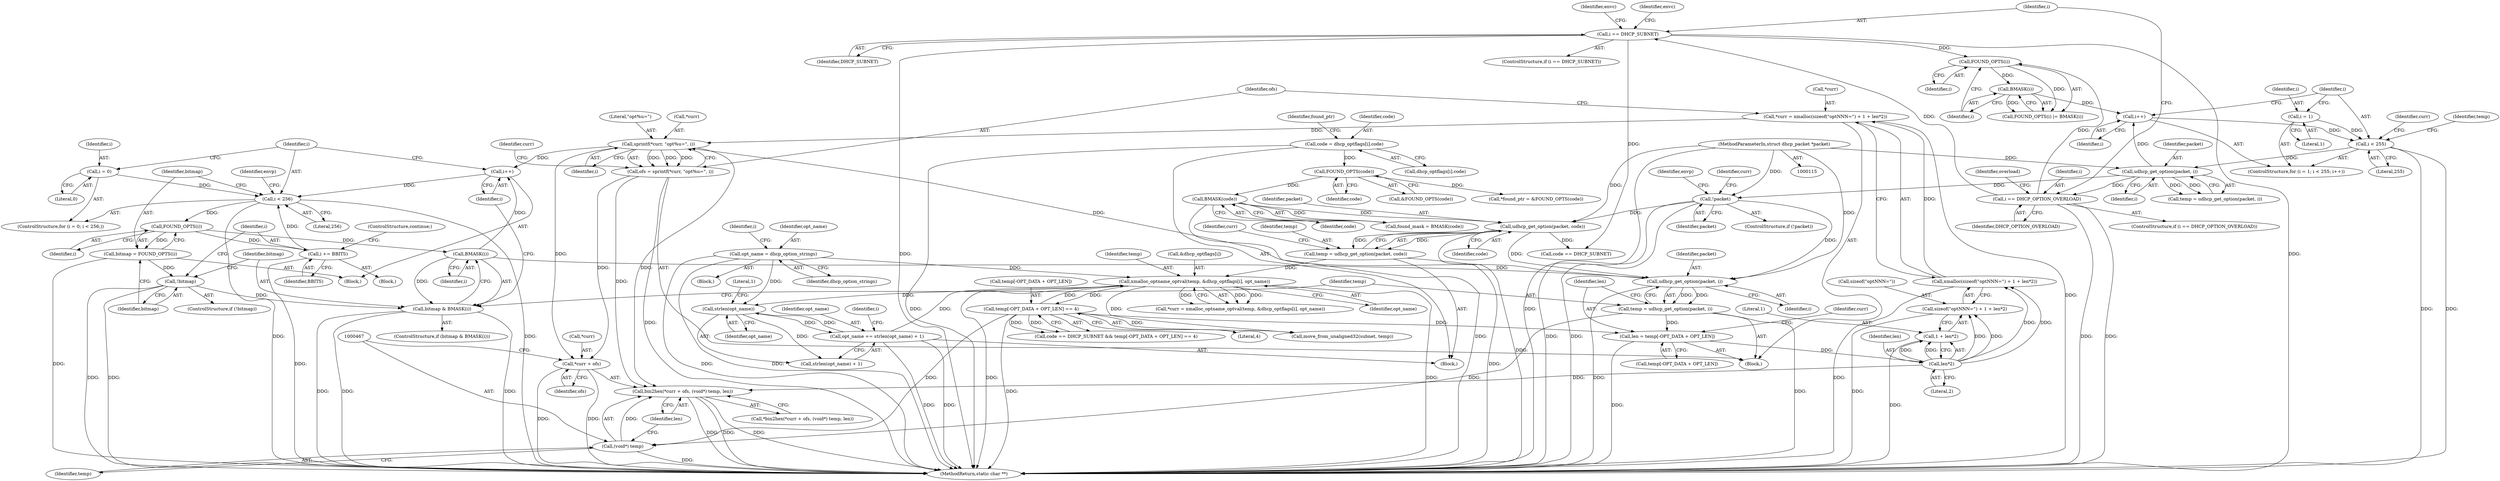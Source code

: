 digraph "0_busybox_74d9f1ba37010face4bd1449df4d60dd84450b06_0@API" {
"1000440" [label="(Call,*curr = xmalloc(sizeof(\"optNNN=\") + 1 + len*2))"];
"1000443" [label="(Call,xmalloc(sizeof(\"optNNN=\") + 1 + len*2))"];
"1000449" [label="(Call,len*2)"];
"1000432" [label="(Call,len = temp[-OPT_DATA + OPT_LEN])"];
"1000427" [label="(Call,temp = udhcp_get_option(packet, i))"];
"1000429" [label="(Call,udhcp_get_option(packet, i))"];
"1000343" [label="(Call,udhcp_get_option(packet, code))"];
"1000204" [label="(Call,!packet)"];
"1000152" [label="(Call,udhcp_get_option(packet, i))"];
"1000116" [label="(MethodParameterIn,struct dhcp_packet *packet)"];
"1000144" [label="(Call,i < 255)"];
"1000141" [label="(Call,i = 1)"];
"1000147" [label="(Call,i++)"];
"1000178" [label="(Call,BMASK(i))"];
"1000176" [label="(Call,FOUND_OPTS(i))"];
"1000168" [label="(Call,i == DHCP_SUBNET)"];
"1000159" [label="(Call,i == DHCP_OPTION_OVERLOAD)"];
"1000328" [label="(Call,BMASK(code))"];
"1000323" [label="(Call,FOUND_OPTS(code))"];
"1000312" [label="(Call,code = dhcp_optflags[i].code)"];
"1000422" [label="(Call,BMASK(i))"];
"1000409" [label="(Call,FOUND_OPTS(i))"];
"1000402" [label="(Call,i < 256)"];
"1000475" [label="(Call,i++)"];
"1000454" [label="(Call,sprintf(*curr, \"opt%u=\", i))"];
"1000440" [label="(Call,*curr = xmalloc(sizeof(\"optNNN=\") + 1 + len*2))"];
"1000399" [label="(Call,i = 0)"];
"1000415" [label="(Call,i += BBITS)"];
"1000365" [label="(Call,temp[-OPT_DATA + OPT_LEN] == 4)"];
"1000349" [label="(Call,xmalloc_optname_optval(temp, &dhcp_optflags[i], opt_name))"];
"1000341" [label="(Call,temp = udhcp_get_option(packet, code))"];
"1000301" [label="(Call,opt_name = dhcp_option_strings)"];
"1000390" [label="(Call,opt_name += strlen(opt_name) + 1)"];
"1000393" [label="(Call,strlen(opt_name))"];
"1000452" [label="(Call,ofs = sprintf(*curr, \"opt%u=\", i))"];
"1000461" [label="(Call,bin2hex(*curr + ofs, (void*) temp, len))"];
"1000462" [label="(Call,*curr + ofs)"];
"1000407" [label="(Call,bitmap = FOUND_OPTS(i))"];
"1000412" [label="(Call,!bitmap)"];
"1000420" [label="(Call,bitmap & BMASK(i))"];
"1000444" [label="(Call,sizeof(\"optNNN=\") + 1 + len*2)"];
"1000447" [label="(Call,1 + len*2)"];
"1000466" [label="(Call,(void*) temp)"];
"1000146" [label="(Literal,255)"];
"1000145" [label="(Identifier,i)"];
"1000460" [label="(Call,*bin2hex(*curr + ofs, (void*) temp, len))"];
"1000417" [label="(Identifier,BBITS)"];
"1000413" [label="(Identifier,bitmap)"];
"1000419" [label="(ControlStructure,if (bitmap & BMASK(i)))"];
"1000170" [label="(Identifier,DHCP_SUBNET)"];
"1000422" [label="(Call,BMASK(i))"];
"1000150" [label="(Call,temp = udhcp_get_option(packet, i))"];
"1000416" [label="(Identifier,i)"];
"1000163" [label="(Identifier,overload)"];
"1000346" [label="(Call,*curr = xmalloc_optname_optval(temp, &dhcp_optflags[i], opt_name))"];
"1000181" [label="(Identifier,curr)"];
"1000116" [label="(MethodParameterIn,struct dhcp_packet *packet)"];
"1000428" [label="(Identifier,temp)"];
"1000420" [label="(Call,bitmap & BMASK(i))"];
"1000159" [label="(Call,i == DHCP_OPTION_OVERLOAD)"];
"1000403" [label="(Identifier,i)"];
"1000410" [label="(Identifier,i)"];
"1000343" [label="(Call,udhcp_get_option(packet, code))"];
"1000362" [label="(Call,code == DHCP_SUBNET)"];
"1000465" [label="(Identifier,ofs)"];
"1000158" [label="(ControlStructure,if (i == DHCP_OPTION_OVERLOAD))"];
"1000341" [label="(Call,temp = udhcp_get_option(packet, code))"];
"1000351" [label="(Call,&dhcp_optflags[i])"];
"1000447" [label="(Call,1 + len*2)"];
"1000442" [label="(Identifier,curr)"];
"1000458" [label="(Identifier,i)"];
"1000453" [label="(Identifier,ofs)"];
"1000207" [label="(Identifier,envp)"];
"1000179" [label="(Identifier,i)"];
"1000205" [label="(Identifier,packet)"];
"1000431" [label="(Identifier,i)"];
"1000154" [label="(Identifier,i)"];
"1000407" [label="(Call,bitmap = FOUND_OPTS(i))"];
"1000404" [label="(Literal,256)"];
"1000421" [label="(Identifier,bitmap)"];
"1000418" [label="(ControlStructure,continue;)"];
"1000455" [label="(Call,*curr)"];
"1000326" [label="(Call,found_mask = BMASK(code))"];
"1000398" [label="(ControlStructure,for (i = 0; i < 256;))"];
"1000322" [label="(Call,&FOUND_OPTS(code))"];
"1000462" [label="(Call,*curr + ofs)"];
"1000393" [label="(Call,strlen(opt_name))"];
"1000423" [label="(Identifier,i)"];
"1000445" [label="(Call,sizeof(\"optNNN=\"))"];
"1000175" [label="(Call,FOUND_OPTS(i) |= BMASK(i))"];
"1000355" [label="(Identifier,opt_name)"];
"1000168" [label="(Call,i == DHCP_SUBNET)"];
"1000305" [label="(Identifier,i)"];
"1000451" [label="(Literal,2)"];
"1000147" [label="(Call,i++)"];
"1000476" [label="(Identifier,i)"];
"1000412" [label="(Call,!bitmap)"];
"1000457" [label="(Literal,\"opt%u=\")"];
"1000415" [label="(Call,i += BBITS)"];
"1000312" [label="(Call,code = dhcp_optflags[i].code)"];
"1000411" [label="(ControlStructure,if (!bitmap))"];
"1000394" [label="(Identifier,opt_name)"];
"1000402" [label="(Call,i < 256)"];
"1000450" [label="(Identifier,len)"];
"1000349" [label="(Call,xmalloc_optname_optval(temp, &dhcp_optflags[i], opt_name))"];
"1000153" [label="(Identifier,packet)"];
"1000461" [label="(Call,bin2hex(*curr + ofs, (void*) temp, len))"];
"1000429" [label="(Call,udhcp_get_option(packet, i))"];
"1000210" [label="(Identifier,curr)"];
"1000427" [label="(Call,temp = udhcp_get_option(packet, i))"];
"1000469" [label="(Identifier,len)"];
"1000414" [label="(Block,)"];
"1000302" [label="(Identifier,opt_name)"];
"1000172" [label="(Identifier,envc)"];
"1000344" [label="(Identifier,packet)"];
"1000140" [label="(ControlStructure,for (i = 1; i < 255; i++))"];
"1000372" [label="(Literal,4)"];
"1000161" [label="(Identifier,DHCP_OPTION_OVERLOAD)"];
"1000350" [label="(Identifier,temp)"];
"1000400" [label="(Identifier,i)"];
"1000303" [label="(Identifier,dhcp_option_strings)"];
"1000342" [label="(Identifier,temp)"];
"1000408" [label="(Identifier,bitmap)"];
"1000204" [label="(Call,!packet)"];
"1000144" [label="(Call,i < 255)"];
"1000143" [label="(Literal,1)"];
"1000177" [label="(Identifier,i)"];
"1000399" [label="(Call,i = 0)"];
"1000167" [label="(ControlStructure,if (i == DHCP_SUBNET))"];
"1000395" [label="(Literal,1)"];
"1000314" [label="(Call,dhcp_optflags[i].code)"];
"1000174" [label="(Identifier,envc)"];
"1000324" [label="(Identifier,code)"];
"1000463" [label="(Call,*curr)"];
"1000452" [label="(Call,ofs = sprintf(*curr, \"opt%u=\", i))"];
"1000432" [label="(Call,len = temp[-OPT_DATA + OPT_LEN])"];
"1000466" [label="(Call,(void*) temp)"];
"1000397" [label="(Identifier,i)"];
"1000323" [label="(Call,FOUND_OPTS(code))"];
"1000365" [label="(Call,temp[-OPT_DATA + OPT_LEN] == 4)"];
"1000151" [label="(Identifier,temp)"];
"1000141" [label="(Call,i = 1)"];
"1000479" [label="(MethodReturn,static char **)"];
"1000313" [label="(Identifier,code)"];
"1000361" [label="(Call,code == DHCP_SUBNET && temp[-OPT_DATA + OPT_LEN] == 4)"];
"1000160" [label="(Identifier,i)"];
"1000366" [label="(Call,temp[-OPT_DATA + OPT_LEN])"];
"1000203" [label="(ControlStructure,if (!packet))"];
"1000142" [label="(Identifier,i)"];
"1000348" [label="(Identifier,curr)"];
"1000329" [label="(Identifier,code)"];
"1000444" [label="(Call,sizeof(\"optNNN=\") + 1 + len*2)"];
"1000320" [label="(Call,*found_ptr = &FOUND_OPTS(code))"];
"1000434" [label="(Call,temp[-OPT_DATA + OPT_LEN])"];
"1000176" [label="(Call,FOUND_OPTS(i))"];
"1000152" [label="(Call,udhcp_get_option(packet, i))"];
"1000391" [label="(Identifier,opt_name)"];
"1000321" [label="(Identifier,found_ptr)"];
"1000424" [label="(Block,)"];
"1000148" [label="(Identifier,i)"];
"1000401" [label="(Literal,0)"];
"1000117" [label="(Block,)"];
"1000478" [label="(Identifier,envp)"];
"1000178" [label="(Call,BMASK(i))"];
"1000405" [label="(Block,)"];
"1000449" [label="(Call,len*2)"];
"1000433" [label="(Identifier,len)"];
"1000454" [label="(Call,sprintf(*curr, \"opt%u=\", i))"];
"1000390" [label="(Call,opt_name += strlen(opt_name) + 1)"];
"1000441" [label="(Call,*curr)"];
"1000375" [label="(Call,move_from_unaligned32(subnet, temp))"];
"1000328" [label="(Call,BMASK(code))"];
"1000468" [label="(Identifier,temp)"];
"1000169" [label="(Identifier,i)"];
"1000301" [label="(Call,opt_name = dhcp_option_strings)"];
"1000464" [label="(Identifier,curr)"];
"1000430" [label="(Identifier,packet)"];
"1000475" [label="(Call,i++)"];
"1000310" [label="(Block,)"];
"1000443" [label="(Call,xmalloc(sizeof(\"optNNN=\") + 1 + len*2))"];
"1000409" [label="(Call,FOUND_OPTS(i))"];
"1000345" [label="(Identifier,code)"];
"1000392" [label="(Call,strlen(opt_name) + 1)"];
"1000448" [label="(Literal,1)"];
"1000440" [label="(Call,*curr = xmalloc(sizeof(\"optNNN=\") + 1 + len*2))"];
"1000440" -> "1000424"  [label="AST: "];
"1000440" -> "1000443"  [label="CFG: "];
"1000441" -> "1000440"  [label="AST: "];
"1000443" -> "1000440"  [label="AST: "];
"1000453" -> "1000440"  [label="CFG: "];
"1000440" -> "1000479"  [label="DDG: "];
"1000443" -> "1000440"  [label="DDG: "];
"1000440" -> "1000454"  [label="DDG: "];
"1000443" -> "1000444"  [label="CFG: "];
"1000444" -> "1000443"  [label="AST: "];
"1000443" -> "1000479"  [label="DDG: "];
"1000449" -> "1000443"  [label="DDG: "];
"1000449" -> "1000443"  [label="DDG: "];
"1000449" -> "1000447"  [label="AST: "];
"1000449" -> "1000451"  [label="CFG: "];
"1000450" -> "1000449"  [label="AST: "];
"1000451" -> "1000449"  [label="AST: "];
"1000447" -> "1000449"  [label="CFG: "];
"1000449" -> "1000444"  [label="DDG: "];
"1000449" -> "1000444"  [label="DDG: "];
"1000449" -> "1000447"  [label="DDG: "];
"1000449" -> "1000447"  [label="DDG: "];
"1000432" -> "1000449"  [label="DDG: "];
"1000449" -> "1000461"  [label="DDG: "];
"1000432" -> "1000424"  [label="AST: "];
"1000432" -> "1000434"  [label="CFG: "];
"1000433" -> "1000432"  [label="AST: "];
"1000434" -> "1000432"  [label="AST: "];
"1000442" -> "1000432"  [label="CFG: "];
"1000432" -> "1000479"  [label="DDG: "];
"1000427" -> "1000432"  [label="DDG: "];
"1000365" -> "1000432"  [label="DDG: "];
"1000427" -> "1000424"  [label="AST: "];
"1000427" -> "1000429"  [label="CFG: "];
"1000428" -> "1000427"  [label="AST: "];
"1000429" -> "1000427"  [label="AST: "];
"1000433" -> "1000427"  [label="CFG: "];
"1000427" -> "1000479"  [label="DDG: "];
"1000429" -> "1000427"  [label="DDG: "];
"1000429" -> "1000427"  [label="DDG: "];
"1000427" -> "1000466"  [label="DDG: "];
"1000429" -> "1000431"  [label="CFG: "];
"1000430" -> "1000429"  [label="AST: "];
"1000431" -> "1000429"  [label="AST: "];
"1000429" -> "1000479"  [label="DDG: "];
"1000343" -> "1000429"  [label="DDG: "];
"1000204" -> "1000429"  [label="DDG: "];
"1000116" -> "1000429"  [label="DDG: "];
"1000422" -> "1000429"  [label="DDG: "];
"1000429" -> "1000454"  [label="DDG: "];
"1000343" -> "1000341"  [label="AST: "];
"1000343" -> "1000345"  [label="CFG: "];
"1000344" -> "1000343"  [label="AST: "];
"1000345" -> "1000343"  [label="AST: "];
"1000341" -> "1000343"  [label="CFG: "];
"1000343" -> "1000479"  [label="DDG: "];
"1000343" -> "1000341"  [label="DDG: "];
"1000343" -> "1000341"  [label="DDG: "];
"1000204" -> "1000343"  [label="DDG: "];
"1000116" -> "1000343"  [label="DDG: "];
"1000328" -> "1000343"  [label="DDG: "];
"1000343" -> "1000362"  [label="DDG: "];
"1000204" -> "1000203"  [label="AST: "];
"1000204" -> "1000205"  [label="CFG: "];
"1000205" -> "1000204"  [label="AST: "];
"1000207" -> "1000204"  [label="CFG: "];
"1000210" -> "1000204"  [label="CFG: "];
"1000204" -> "1000479"  [label="DDG: "];
"1000204" -> "1000479"  [label="DDG: "];
"1000152" -> "1000204"  [label="DDG: "];
"1000116" -> "1000204"  [label="DDG: "];
"1000152" -> "1000150"  [label="AST: "];
"1000152" -> "1000154"  [label="CFG: "];
"1000153" -> "1000152"  [label="AST: "];
"1000154" -> "1000152"  [label="AST: "];
"1000150" -> "1000152"  [label="CFG: "];
"1000152" -> "1000147"  [label="DDG: "];
"1000152" -> "1000150"  [label="DDG: "];
"1000152" -> "1000150"  [label="DDG: "];
"1000116" -> "1000152"  [label="DDG: "];
"1000144" -> "1000152"  [label="DDG: "];
"1000152" -> "1000159"  [label="DDG: "];
"1000116" -> "1000115"  [label="AST: "];
"1000116" -> "1000479"  [label="DDG: "];
"1000144" -> "1000140"  [label="AST: "];
"1000144" -> "1000146"  [label="CFG: "];
"1000145" -> "1000144"  [label="AST: "];
"1000146" -> "1000144"  [label="AST: "];
"1000151" -> "1000144"  [label="CFG: "];
"1000181" -> "1000144"  [label="CFG: "];
"1000144" -> "1000479"  [label="DDG: "];
"1000144" -> "1000479"  [label="DDG: "];
"1000141" -> "1000144"  [label="DDG: "];
"1000147" -> "1000144"  [label="DDG: "];
"1000141" -> "1000140"  [label="AST: "];
"1000141" -> "1000143"  [label="CFG: "];
"1000142" -> "1000141"  [label="AST: "];
"1000143" -> "1000141"  [label="AST: "];
"1000145" -> "1000141"  [label="CFG: "];
"1000147" -> "1000140"  [label="AST: "];
"1000147" -> "1000148"  [label="CFG: "];
"1000148" -> "1000147"  [label="AST: "];
"1000145" -> "1000147"  [label="CFG: "];
"1000178" -> "1000147"  [label="DDG: "];
"1000178" -> "1000175"  [label="AST: "];
"1000178" -> "1000179"  [label="CFG: "];
"1000179" -> "1000178"  [label="AST: "];
"1000175" -> "1000178"  [label="CFG: "];
"1000178" -> "1000175"  [label="DDG: "];
"1000176" -> "1000178"  [label="DDG: "];
"1000176" -> "1000175"  [label="AST: "];
"1000176" -> "1000177"  [label="CFG: "];
"1000177" -> "1000176"  [label="AST: "];
"1000179" -> "1000176"  [label="CFG: "];
"1000176" -> "1000175"  [label="DDG: "];
"1000168" -> "1000176"  [label="DDG: "];
"1000159" -> "1000176"  [label="DDG: "];
"1000168" -> "1000167"  [label="AST: "];
"1000168" -> "1000170"  [label="CFG: "];
"1000169" -> "1000168"  [label="AST: "];
"1000170" -> "1000168"  [label="AST: "];
"1000172" -> "1000168"  [label="CFG: "];
"1000174" -> "1000168"  [label="CFG: "];
"1000168" -> "1000479"  [label="DDG: "];
"1000168" -> "1000479"  [label="DDG: "];
"1000159" -> "1000168"  [label="DDG: "];
"1000168" -> "1000362"  [label="DDG: "];
"1000159" -> "1000158"  [label="AST: "];
"1000159" -> "1000161"  [label="CFG: "];
"1000160" -> "1000159"  [label="AST: "];
"1000161" -> "1000159"  [label="AST: "];
"1000163" -> "1000159"  [label="CFG: "];
"1000169" -> "1000159"  [label="CFG: "];
"1000159" -> "1000479"  [label="DDG: "];
"1000159" -> "1000479"  [label="DDG: "];
"1000328" -> "1000326"  [label="AST: "];
"1000328" -> "1000329"  [label="CFG: "];
"1000329" -> "1000328"  [label="AST: "];
"1000326" -> "1000328"  [label="CFG: "];
"1000328" -> "1000479"  [label="DDG: "];
"1000328" -> "1000326"  [label="DDG: "];
"1000323" -> "1000328"  [label="DDG: "];
"1000323" -> "1000322"  [label="AST: "];
"1000323" -> "1000324"  [label="CFG: "];
"1000324" -> "1000323"  [label="AST: "];
"1000322" -> "1000323"  [label="CFG: "];
"1000323" -> "1000320"  [label="DDG: "];
"1000312" -> "1000323"  [label="DDG: "];
"1000312" -> "1000310"  [label="AST: "];
"1000312" -> "1000314"  [label="CFG: "];
"1000313" -> "1000312"  [label="AST: "];
"1000314" -> "1000312"  [label="AST: "];
"1000321" -> "1000312"  [label="CFG: "];
"1000312" -> "1000479"  [label="DDG: "];
"1000422" -> "1000420"  [label="AST: "];
"1000422" -> "1000423"  [label="CFG: "];
"1000423" -> "1000422"  [label="AST: "];
"1000420" -> "1000422"  [label="CFG: "];
"1000422" -> "1000420"  [label="DDG: "];
"1000409" -> "1000422"  [label="DDG: "];
"1000422" -> "1000475"  [label="DDG: "];
"1000409" -> "1000407"  [label="AST: "];
"1000409" -> "1000410"  [label="CFG: "];
"1000410" -> "1000409"  [label="AST: "];
"1000407" -> "1000409"  [label="CFG: "];
"1000409" -> "1000407"  [label="DDG: "];
"1000402" -> "1000409"  [label="DDG: "];
"1000409" -> "1000415"  [label="DDG: "];
"1000402" -> "1000398"  [label="AST: "];
"1000402" -> "1000404"  [label="CFG: "];
"1000403" -> "1000402"  [label="AST: "];
"1000404" -> "1000402"  [label="AST: "];
"1000408" -> "1000402"  [label="CFG: "];
"1000478" -> "1000402"  [label="CFG: "];
"1000402" -> "1000479"  [label="DDG: "];
"1000402" -> "1000479"  [label="DDG: "];
"1000475" -> "1000402"  [label="DDG: "];
"1000399" -> "1000402"  [label="DDG: "];
"1000415" -> "1000402"  [label="DDG: "];
"1000475" -> "1000405"  [label="AST: "];
"1000475" -> "1000476"  [label="CFG: "];
"1000476" -> "1000475"  [label="AST: "];
"1000403" -> "1000475"  [label="CFG: "];
"1000454" -> "1000475"  [label="DDG: "];
"1000454" -> "1000452"  [label="AST: "];
"1000454" -> "1000458"  [label="CFG: "];
"1000455" -> "1000454"  [label="AST: "];
"1000457" -> "1000454"  [label="AST: "];
"1000458" -> "1000454"  [label="AST: "];
"1000452" -> "1000454"  [label="CFG: "];
"1000454" -> "1000452"  [label="DDG: "];
"1000454" -> "1000452"  [label="DDG: "];
"1000454" -> "1000452"  [label="DDG: "];
"1000454" -> "1000461"  [label="DDG: "];
"1000454" -> "1000462"  [label="DDG: "];
"1000399" -> "1000398"  [label="AST: "];
"1000399" -> "1000401"  [label="CFG: "];
"1000400" -> "1000399"  [label="AST: "];
"1000401" -> "1000399"  [label="AST: "];
"1000403" -> "1000399"  [label="CFG: "];
"1000415" -> "1000414"  [label="AST: "];
"1000415" -> "1000417"  [label="CFG: "];
"1000416" -> "1000415"  [label="AST: "];
"1000417" -> "1000415"  [label="AST: "];
"1000418" -> "1000415"  [label="CFG: "];
"1000415" -> "1000479"  [label="DDG: "];
"1000365" -> "1000361"  [label="AST: "];
"1000365" -> "1000372"  [label="CFG: "];
"1000366" -> "1000365"  [label="AST: "];
"1000372" -> "1000365"  [label="AST: "];
"1000361" -> "1000365"  [label="CFG: "];
"1000365" -> "1000479"  [label="DDG: "];
"1000365" -> "1000349"  [label="DDG: "];
"1000365" -> "1000361"  [label="DDG: "];
"1000365" -> "1000361"  [label="DDG: "];
"1000349" -> "1000365"  [label="DDG: "];
"1000365" -> "1000375"  [label="DDG: "];
"1000365" -> "1000466"  [label="DDG: "];
"1000349" -> "1000346"  [label="AST: "];
"1000349" -> "1000355"  [label="CFG: "];
"1000350" -> "1000349"  [label="AST: "];
"1000351" -> "1000349"  [label="AST: "];
"1000355" -> "1000349"  [label="AST: "];
"1000346" -> "1000349"  [label="CFG: "];
"1000349" -> "1000479"  [label="DDG: "];
"1000349" -> "1000479"  [label="DDG: "];
"1000349" -> "1000346"  [label="DDG: "];
"1000349" -> "1000346"  [label="DDG: "];
"1000349" -> "1000346"  [label="DDG: "];
"1000341" -> "1000349"  [label="DDG: "];
"1000301" -> "1000349"  [label="DDG: "];
"1000390" -> "1000349"  [label="DDG: "];
"1000349" -> "1000375"  [label="DDG: "];
"1000349" -> "1000393"  [label="DDG: "];
"1000341" -> "1000310"  [label="AST: "];
"1000342" -> "1000341"  [label="AST: "];
"1000348" -> "1000341"  [label="CFG: "];
"1000341" -> "1000479"  [label="DDG: "];
"1000301" -> "1000117"  [label="AST: "];
"1000301" -> "1000303"  [label="CFG: "];
"1000302" -> "1000301"  [label="AST: "];
"1000303" -> "1000301"  [label="AST: "];
"1000305" -> "1000301"  [label="CFG: "];
"1000301" -> "1000479"  [label="DDG: "];
"1000301" -> "1000479"  [label="DDG: "];
"1000301" -> "1000393"  [label="DDG: "];
"1000390" -> "1000310"  [label="AST: "];
"1000390" -> "1000392"  [label="CFG: "];
"1000391" -> "1000390"  [label="AST: "];
"1000392" -> "1000390"  [label="AST: "];
"1000397" -> "1000390"  [label="CFG: "];
"1000390" -> "1000479"  [label="DDG: "];
"1000390" -> "1000479"  [label="DDG: "];
"1000393" -> "1000390"  [label="DDG: "];
"1000390" -> "1000393"  [label="DDG: "];
"1000393" -> "1000392"  [label="AST: "];
"1000393" -> "1000394"  [label="CFG: "];
"1000394" -> "1000393"  [label="AST: "];
"1000395" -> "1000393"  [label="CFG: "];
"1000393" -> "1000392"  [label="DDG: "];
"1000452" -> "1000424"  [label="AST: "];
"1000453" -> "1000452"  [label="AST: "];
"1000464" -> "1000452"  [label="CFG: "];
"1000452" -> "1000479"  [label="DDG: "];
"1000452" -> "1000461"  [label="DDG: "];
"1000452" -> "1000462"  [label="DDG: "];
"1000461" -> "1000460"  [label="AST: "];
"1000461" -> "1000469"  [label="CFG: "];
"1000462" -> "1000461"  [label="AST: "];
"1000466" -> "1000461"  [label="AST: "];
"1000469" -> "1000461"  [label="AST: "];
"1000460" -> "1000461"  [label="CFG: "];
"1000461" -> "1000479"  [label="DDG: "];
"1000461" -> "1000479"  [label="DDG: "];
"1000461" -> "1000479"  [label="DDG: "];
"1000466" -> "1000461"  [label="DDG: "];
"1000462" -> "1000465"  [label="CFG: "];
"1000463" -> "1000462"  [label="AST: "];
"1000465" -> "1000462"  [label="AST: "];
"1000467" -> "1000462"  [label="CFG: "];
"1000462" -> "1000479"  [label="DDG: "];
"1000462" -> "1000479"  [label="DDG: "];
"1000407" -> "1000405"  [label="AST: "];
"1000408" -> "1000407"  [label="AST: "];
"1000413" -> "1000407"  [label="CFG: "];
"1000407" -> "1000479"  [label="DDG: "];
"1000407" -> "1000412"  [label="DDG: "];
"1000412" -> "1000411"  [label="AST: "];
"1000412" -> "1000413"  [label="CFG: "];
"1000413" -> "1000412"  [label="AST: "];
"1000416" -> "1000412"  [label="CFG: "];
"1000421" -> "1000412"  [label="CFG: "];
"1000412" -> "1000479"  [label="DDG: "];
"1000412" -> "1000479"  [label="DDG: "];
"1000412" -> "1000420"  [label="DDG: "];
"1000420" -> "1000419"  [label="AST: "];
"1000421" -> "1000420"  [label="AST: "];
"1000428" -> "1000420"  [label="CFG: "];
"1000476" -> "1000420"  [label="CFG: "];
"1000420" -> "1000479"  [label="DDG: "];
"1000420" -> "1000479"  [label="DDG: "];
"1000420" -> "1000479"  [label="DDG: "];
"1000444" -> "1000447"  [label="CFG: "];
"1000445" -> "1000444"  [label="AST: "];
"1000447" -> "1000444"  [label="AST: "];
"1000444" -> "1000479"  [label="DDG: "];
"1000448" -> "1000447"  [label="AST: "];
"1000447" -> "1000479"  [label="DDG: "];
"1000466" -> "1000468"  [label="CFG: "];
"1000467" -> "1000466"  [label="AST: "];
"1000468" -> "1000466"  [label="AST: "];
"1000469" -> "1000466"  [label="CFG: "];
"1000466" -> "1000479"  [label="DDG: "];
}
